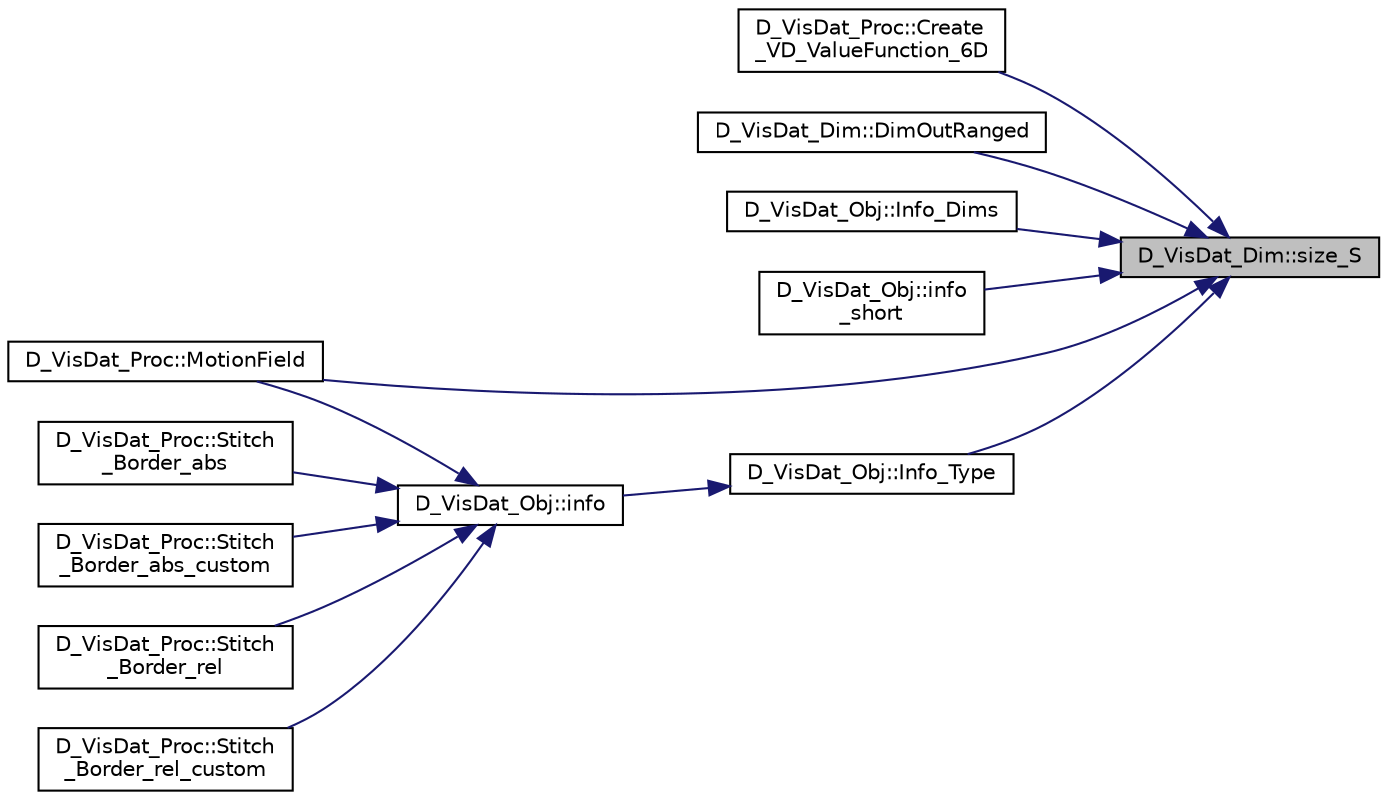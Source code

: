 digraph "D_VisDat_Dim::size_S"
{
 // LATEX_PDF_SIZE
  edge [fontname="Helvetica",fontsize="10",labelfontname="Helvetica",labelfontsize="10"];
  node [fontname="Helvetica",fontsize="10",shape=record];
  rankdir="RL";
  Node1 [label="D_VisDat_Dim::size_S",height=0.2,width=0.4,color="black", fillcolor="grey75", style="filled", fontcolor="black",tooltip=" "];
  Node1 -> Node2 [dir="back",color="midnightblue",fontsize="10",style="solid",fontname="Helvetica"];
  Node2 [label="D_VisDat_Proc::Create\l_VD_ValueFunction_6D",height=0.2,width=0.4,color="black", fillcolor="white", style="filled",URL="$class_d___vis_dat___proc.html#aab4d1e92084c61df30fa3fa166f5e9e7",tooltip=" "];
  Node1 -> Node3 [dir="back",color="midnightblue",fontsize="10",style="solid",fontname="Helvetica"];
  Node3 [label="D_VisDat_Dim::DimOutRanged",height=0.2,width=0.4,color="black", fillcolor="white", style="filled",URL="$class_d___vis_dat___dim.html#a3df3b7ac971e2ecfa81660320c6b245d",tooltip=" "];
  Node1 -> Node4 [dir="back",color="midnightblue",fontsize="10",style="solid",fontname="Helvetica"];
  Node4 [label="D_VisDat_Obj::Info_Dims",height=0.2,width=0.4,color="black", fillcolor="white", style="filled",URL="$class_d___vis_dat___obj.html#a76fea770c39013d5a48328cfbdbe9363",tooltip=" "];
  Node1 -> Node5 [dir="back",color="midnightblue",fontsize="10",style="solid",fontname="Helvetica"];
  Node5 [label="D_VisDat_Obj::info\l_short",height=0.2,width=0.4,color="black", fillcolor="white", style="filled",URL="$class_d___vis_dat___obj.html#a4650228abe90579d750ee3056c79a281",tooltip=" "];
  Node1 -> Node6 [dir="back",color="midnightblue",fontsize="10",style="solid",fontname="Helvetica"];
  Node6 [label="D_VisDat_Obj::Info_Type",height=0.2,width=0.4,color="black", fillcolor="white", style="filled",URL="$class_d___vis_dat___obj.html#a470c4a8ea26b436c680a6d6f7762f6cc",tooltip=" "];
  Node6 -> Node7 [dir="back",color="midnightblue",fontsize="10",style="solid",fontname="Helvetica"];
  Node7 [label="D_VisDat_Obj::info",height=0.2,width=0.4,color="black", fillcolor="white", style="filled",URL="$class_d___vis_dat___obj.html#a01a4349772351925aee3695ef511883b",tooltip=" "];
  Node7 -> Node8 [dir="back",color="midnightblue",fontsize="10",style="solid",fontname="Helvetica"];
  Node8 [label="D_VisDat_Proc::MotionField",height=0.2,width=0.4,color="black", fillcolor="white", style="filled",URL="$class_d___vis_dat___proc.html#ac04338e235835340bbf40a8dbf961f03",tooltip=" "];
  Node7 -> Node9 [dir="back",color="midnightblue",fontsize="10",style="solid",fontname="Helvetica"];
  Node9 [label="D_VisDat_Proc::Stitch\l_Border_abs",height=0.2,width=0.4,color="black", fillcolor="white", style="filled",URL="$class_d___vis_dat___proc.html#a9a4b7f04d049dc9148fbb0db73c443f4",tooltip=" "];
  Node7 -> Node10 [dir="back",color="midnightblue",fontsize="10",style="solid",fontname="Helvetica"];
  Node10 [label="D_VisDat_Proc::Stitch\l_Border_abs_custom",height=0.2,width=0.4,color="black", fillcolor="white", style="filled",URL="$class_d___vis_dat___proc.html#aeaa77fb73c685004e8a7114c5458fda6",tooltip=" "];
  Node7 -> Node11 [dir="back",color="midnightblue",fontsize="10",style="solid",fontname="Helvetica"];
  Node11 [label="D_VisDat_Proc::Stitch\l_Border_rel",height=0.2,width=0.4,color="black", fillcolor="white", style="filled",URL="$class_d___vis_dat___proc.html#a6aa06e70a13a5514050b6a4d47514c03",tooltip=" "];
  Node7 -> Node12 [dir="back",color="midnightblue",fontsize="10",style="solid",fontname="Helvetica"];
  Node12 [label="D_VisDat_Proc::Stitch\l_Border_rel_custom",height=0.2,width=0.4,color="black", fillcolor="white", style="filled",URL="$class_d___vis_dat___proc.html#a1bd673dadbbca90ace5df193b495d0f3",tooltip=" "];
  Node1 -> Node8 [dir="back",color="midnightblue",fontsize="10",style="solid",fontname="Helvetica"];
}

